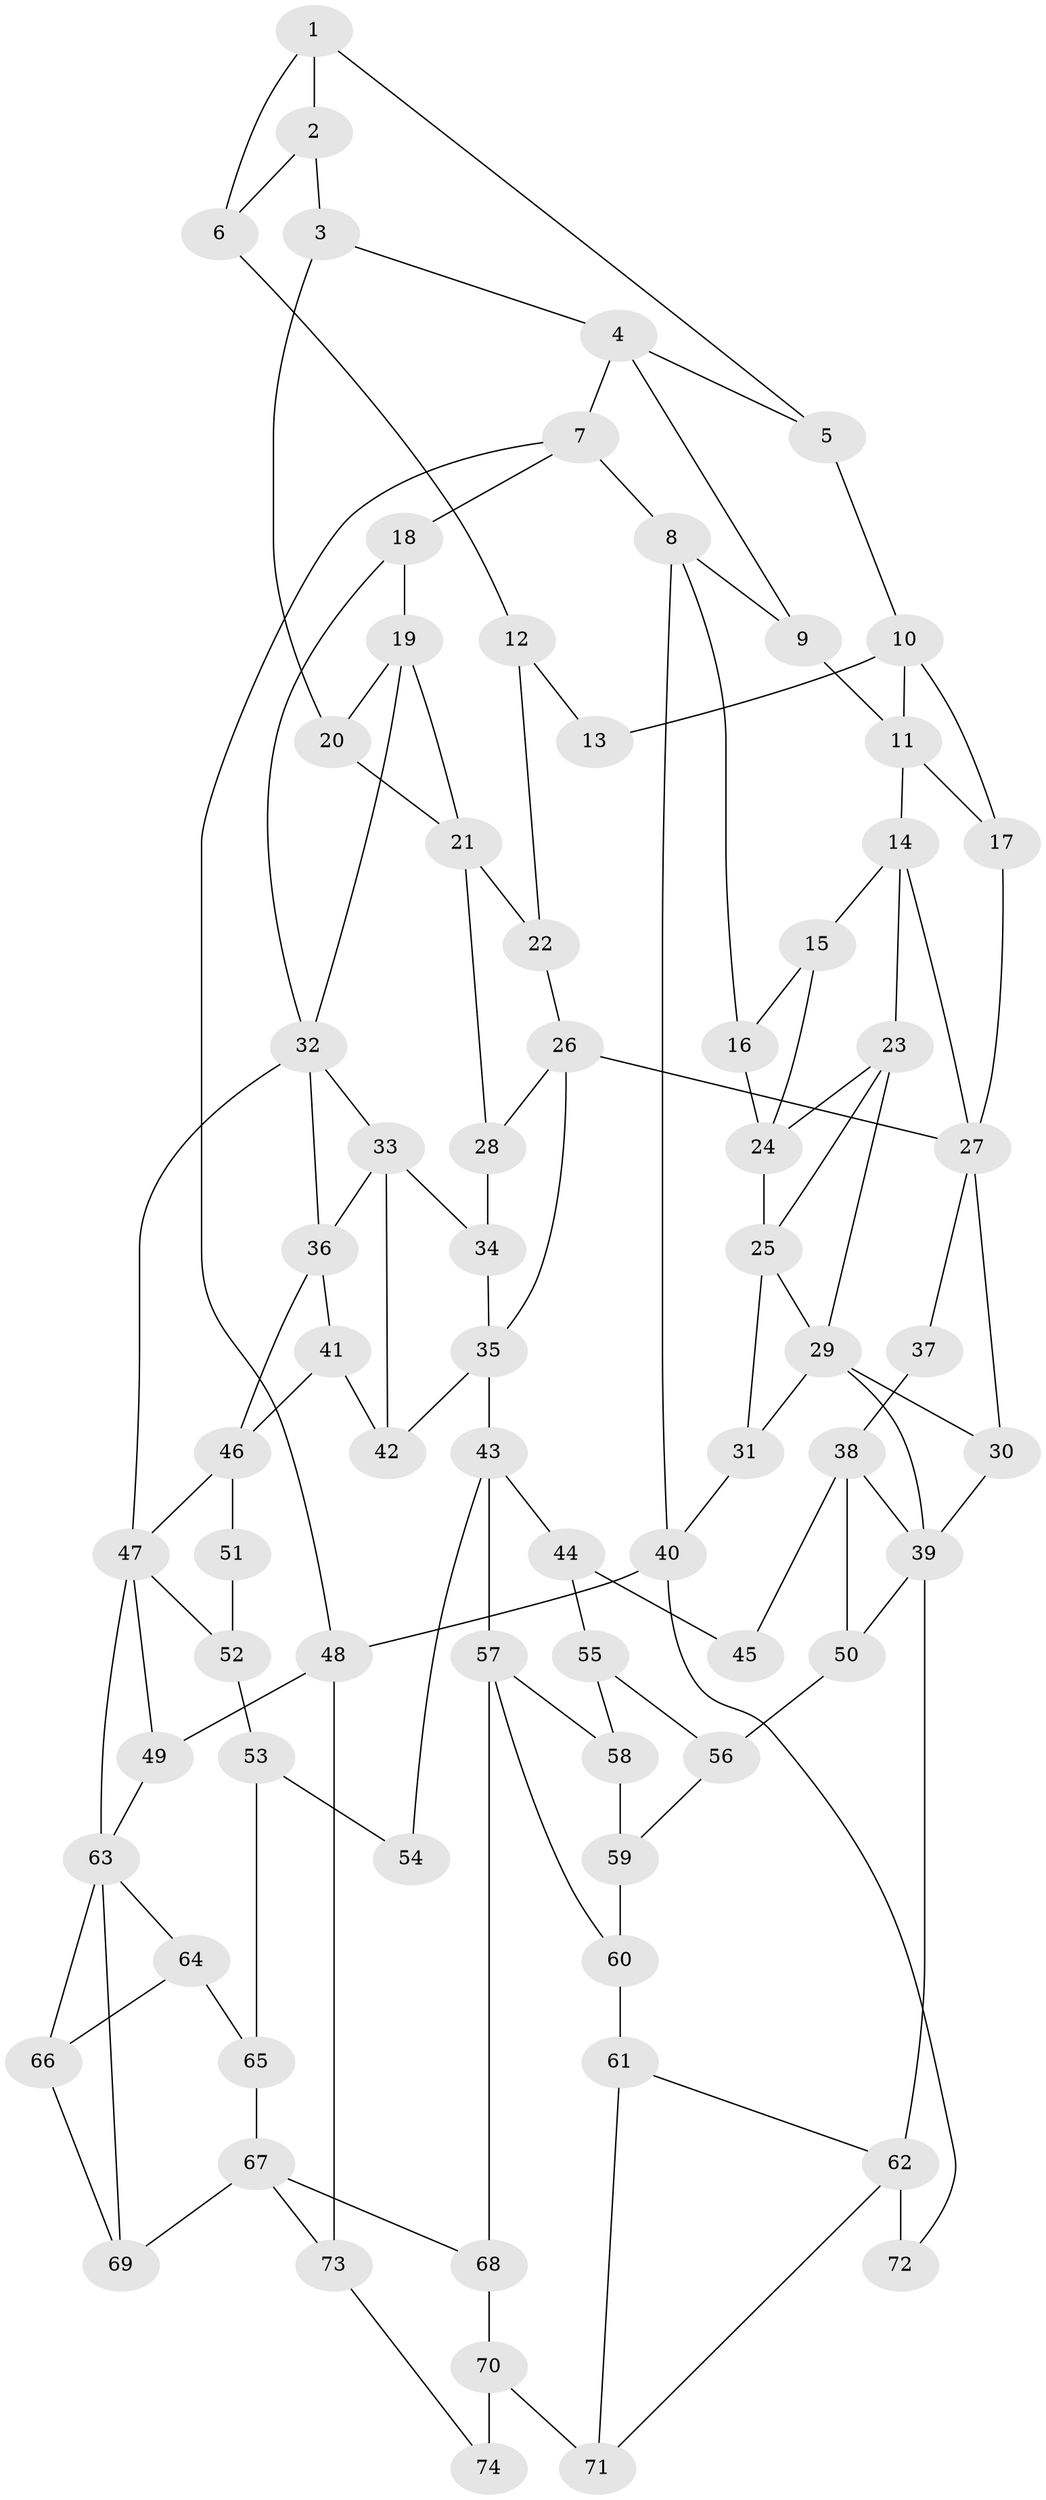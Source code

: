 // original degree distribution, {3: 0.02027027027027027, 5: 0.49324324324324326, 4: 0.24324324324324326, 6: 0.24324324324324326}
// Generated by graph-tools (version 1.1) at 2025/38/03/09/25 02:38:37]
// undirected, 74 vertices, 125 edges
graph export_dot {
graph [start="1"]
  node [color=gray90,style=filled];
  1;
  2;
  3;
  4;
  5;
  6;
  7;
  8;
  9;
  10;
  11;
  12;
  13;
  14;
  15;
  16;
  17;
  18;
  19;
  20;
  21;
  22;
  23;
  24;
  25;
  26;
  27;
  28;
  29;
  30;
  31;
  32;
  33;
  34;
  35;
  36;
  37;
  38;
  39;
  40;
  41;
  42;
  43;
  44;
  45;
  46;
  47;
  48;
  49;
  50;
  51;
  52;
  53;
  54;
  55;
  56;
  57;
  58;
  59;
  60;
  61;
  62;
  63;
  64;
  65;
  66;
  67;
  68;
  69;
  70;
  71;
  72;
  73;
  74;
  1 -- 2 [weight=1.0];
  1 -- 5 [weight=1.0];
  1 -- 6 [weight=1.0];
  2 -- 3 [weight=1.0];
  2 -- 6 [weight=1.0];
  3 -- 4 [weight=1.0];
  3 -- 20 [weight=2.0];
  4 -- 5 [weight=1.0];
  4 -- 7 [weight=1.0];
  4 -- 9 [weight=1.0];
  5 -- 10 [weight=1.0];
  6 -- 12 [weight=1.0];
  7 -- 8 [weight=1.0];
  7 -- 18 [weight=1.0];
  7 -- 48 [weight=1.0];
  8 -- 9 [weight=1.0];
  8 -- 16 [weight=1.0];
  8 -- 40 [weight=1.0];
  9 -- 11 [weight=1.0];
  10 -- 11 [weight=2.0];
  10 -- 13 [weight=2.0];
  10 -- 17 [weight=1.0];
  11 -- 14 [weight=2.0];
  11 -- 17 [weight=1.0];
  12 -- 13 [weight=1.0];
  12 -- 22 [weight=1.0];
  14 -- 15 [weight=1.0];
  14 -- 23 [weight=1.0];
  14 -- 27 [weight=1.0];
  15 -- 16 [weight=1.0];
  15 -- 24 [weight=1.0];
  16 -- 24 [weight=1.0];
  17 -- 27 [weight=1.0];
  18 -- 19 [weight=2.0];
  18 -- 32 [weight=1.0];
  19 -- 20 [weight=1.0];
  19 -- 21 [weight=1.0];
  19 -- 32 [weight=1.0];
  20 -- 21 [weight=1.0];
  21 -- 22 [weight=1.0];
  21 -- 28 [weight=1.0];
  22 -- 26 [weight=1.0];
  23 -- 24 [weight=1.0];
  23 -- 25 [weight=1.0];
  23 -- 29 [weight=1.0];
  24 -- 25 [weight=3.0];
  25 -- 29 [weight=1.0];
  25 -- 31 [weight=1.0];
  26 -- 27 [weight=2.0];
  26 -- 28 [weight=1.0];
  26 -- 35 [weight=1.0];
  27 -- 30 [weight=1.0];
  27 -- 37 [weight=1.0];
  28 -- 34 [weight=1.0];
  29 -- 30 [weight=1.0];
  29 -- 31 [weight=1.0];
  29 -- 39 [weight=1.0];
  30 -- 39 [weight=1.0];
  31 -- 40 [weight=1.0];
  32 -- 33 [weight=1.0];
  32 -- 36 [weight=1.0];
  32 -- 47 [weight=1.0];
  33 -- 34 [weight=1.0];
  33 -- 36 [weight=1.0];
  33 -- 42 [weight=1.0];
  34 -- 35 [weight=1.0];
  35 -- 42 [weight=1.0];
  35 -- 43 [weight=2.0];
  36 -- 41 [weight=1.0];
  36 -- 46 [weight=1.0];
  37 -- 38 [weight=2.0];
  38 -- 39 [weight=1.0];
  38 -- 45 [weight=2.0];
  38 -- 50 [weight=1.0];
  39 -- 50 [weight=1.0];
  39 -- 62 [weight=2.0];
  40 -- 48 [weight=1.0];
  40 -- 72 [weight=1.0];
  41 -- 42 [weight=1.0];
  41 -- 46 [weight=1.0];
  43 -- 44 [weight=1.0];
  43 -- 54 [weight=2.0];
  43 -- 57 [weight=1.0];
  44 -- 45 [weight=1.0];
  44 -- 55 [weight=1.0];
  46 -- 47 [weight=1.0];
  46 -- 51 [weight=2.0];
  47 -- 49 [weight=1.0];
  47 -- 52 [weight=1.0];
  47 -- 63 [weight=1.0];
  48 -- 49 [weight=1.0];
  48 -- 73 [weight=1.0];
  49 -- 63 [weight=1.0];
  50 -- 56 [weight=1.0];
  51 -- 52 [weight=1.0];
  52 -- 53 [weight=1.0];
  53 -- 54 [weight=1.0];
  53 -- 65 [weight=1.0];
  55 -- 56 [weight=1.0];
  55 -- 58 [weight=1.0];
  56 -- 59 [weight=1.0];
  57 -- 58 [weight=1.0];
  57 -- 60 [weight=1.0];
  57 -- 68 [weight=2.0];
  58 -- 59 [weight=1.0];
  59 -- 60 [weight=4.0];
  60 -- 61 [weight=1.0];
  61 -- 62 [weight=1.0];
  61 -- 71 [weight=1.0];
  62 -- 71 [weight=1.0];
  62 -- 72 [weight=2.0];
  63 -- 64 [weight=1.0];
  63 -- 66 [weight=2.0];
  63 -- 69 [weight=1.0];
  64 -- 65 [weight=1.0];
  64 -- 66 [weight=1.0];
  65 -- 67 [weight=1.0];
  66 -- 69 [weight=1.0];
  67 -- 68 [weight=2.0];
  67 -- 69 [weight=1.0];
  67 -- 73 [weight=1.0];
  68 -- 70 [weight=2.0];
  70 -- 71 [weight=2.0];
  70 -- 74 [weight=2.0];
  73 -- 74 [weight=1.0];
}
